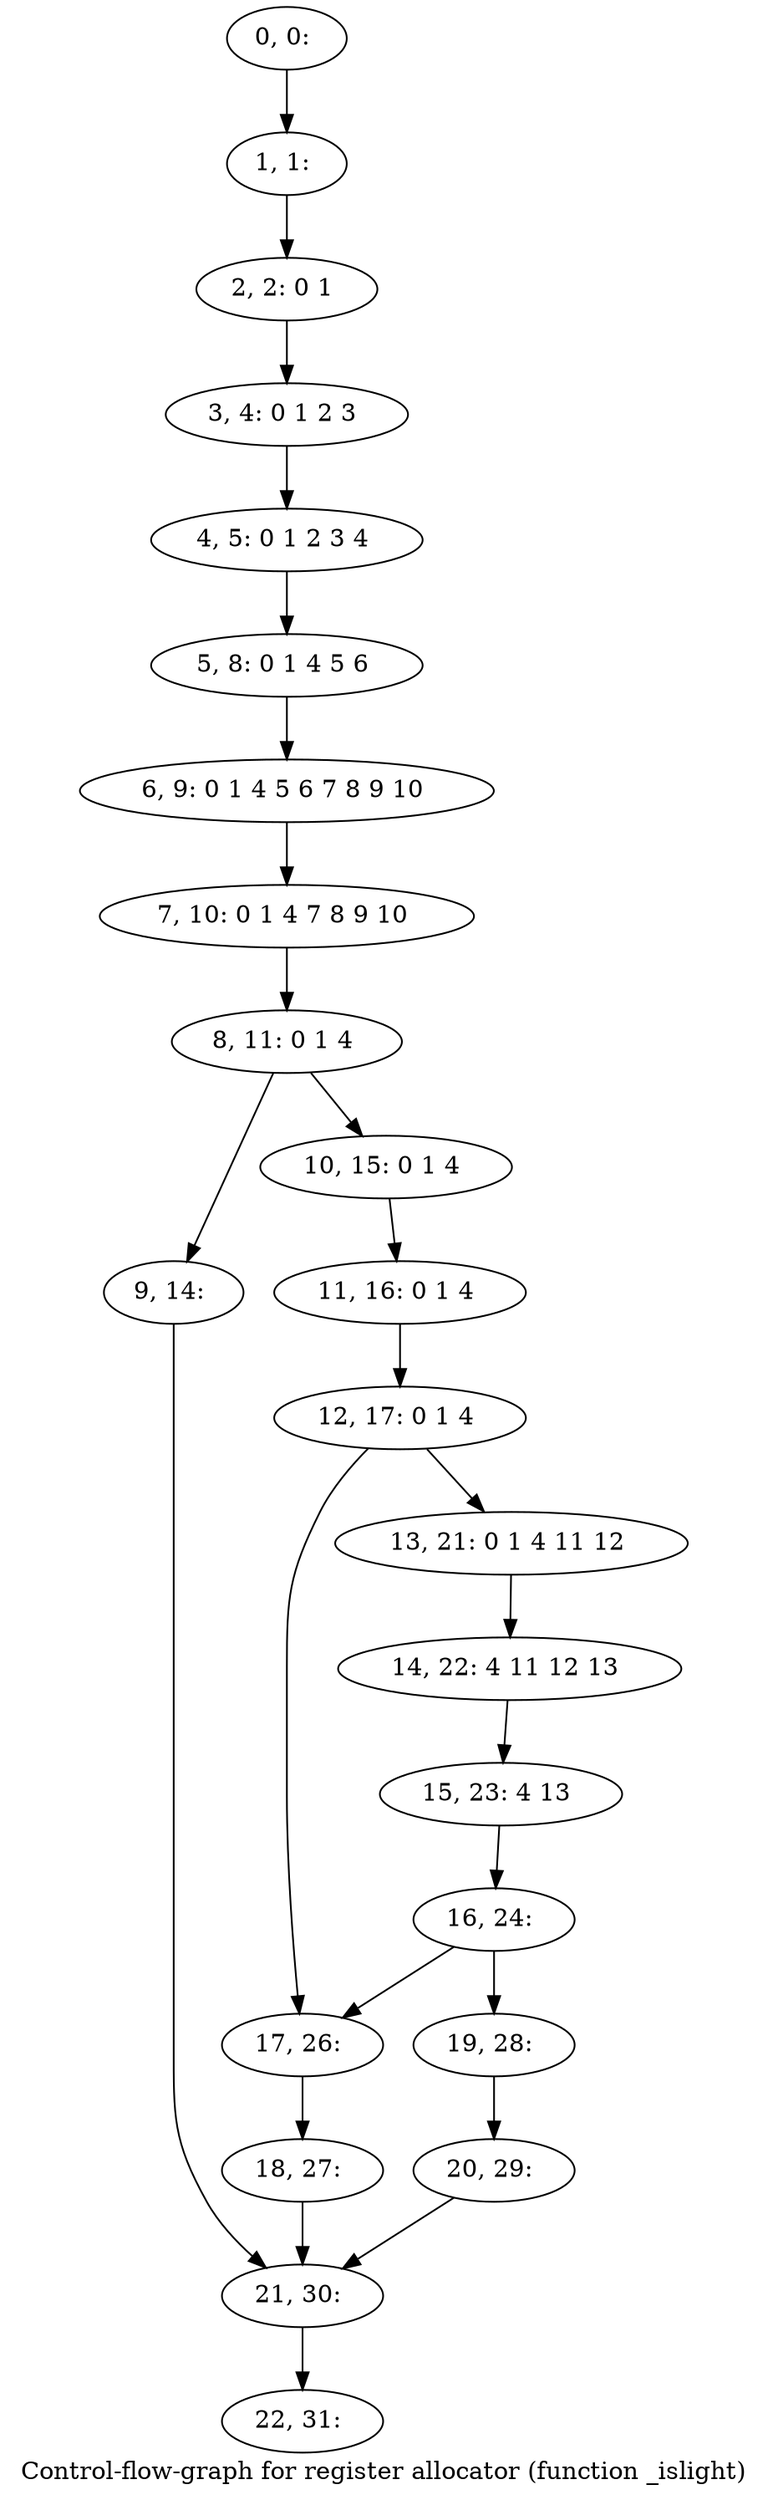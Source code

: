 digraph G {
graph [label="Control-flow-graph for register allocator (function _islight)"]
0[label="0, 0: "];
1[label="1, 1: "];
2[label="2, 2: 0 1 "];
3[label="3, 4: 0 1 2 3 "];
4[label="4, 5: 0 1 2 3 4 "];
5[label="5, 8: 0 1 4 5 6 "];
6[label="6, 9: 0 1 4 5 6 7 8 9 10 "];
7[label="7, 10: 0 1 4 7 8 9 10 "];
8[label="8, 11: 0 1 4 "];
9[label="9, 14: "];
10[label="10, 15: 0 1 4 "];
11[label="11, 16: 0 1 4 "];
12[label="12, 17: 0 1 4 "];
13[label="13, 21: 0 1 4 11 12 "];
14[label="14, 22: 4 11 12 13 "];
15[label="15, 23: 4 13 "];
16[label="16, 24: "];
17[label="17, 26: "];
18[label="18, 27: "];
19[label="19, 28: "];
20[label="20, 29: "];
21[label="21, 30: "];
22[label="22, 31: "];
0->1 ;
1->2 ;
2->3 ;
3->4 ;
4->5 ;
5->6 ;
6->7 ;
7->8 ;
8->9 ;
8->10 ;
9->21 ;
10->11 ;
11->12 ;
12->13 ;
12->17 ;
13->14 ;
14->15 ;
15->16 ;
16->17 ;
16->19 ;
17->18 ;
18->21 ;
19->20 ;
20->21 ;
21->22 ;
}

